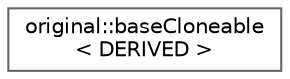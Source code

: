 digraph "Graphical Class Hierarchy"
{
 // LATEX_PDF_SIZE
  bgcolor="transparent";
  edge [fontname=Helvetica,fontsize=10,labelfontname=Helvetica,labelfontsize=10];
  node [fontname=Helvetica,fontsize=10,shape=box,height=0.2,width=0.4];
  rankdir="LR";
  Node0 [id="Node000000",label="original::baseCloneable\l\< DERIVED \>",height=0.2,width=0.4,color="grey40", fillcolor="white", style="filled",URL="$classoriginal_1_1base_cloneable.html",tooltip="Base class that defines a cloneable interface."];
}
